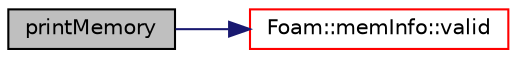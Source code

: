 digraph "printMemory"
{
  bgcolor="transparent";
  edge [fontname="Helvetica",fontsize="10",labelfontname="Helvetica",labelfontsize="10"];
  node [fontname="Helvetica",fontsize="10",shape=record];
  rankdir="LR";
  Node1 [label="printMemory",height=0.2,width=0.4,color="black", fillcolor="grey75", style="filled", fontcolor="black"];
  Node1 -> Node2 [color="midnightblue",fontsize="10",style="solid",fontname="Helvetica"];
  Node2 [label="Foam::memInfo::valid",height=0.2,width=0.4,color="red",URL="$a01486.html#a8d985300b138b6c5556ab17ed4df3b38",tooltip="True if the memory information appears valid. "];
}
